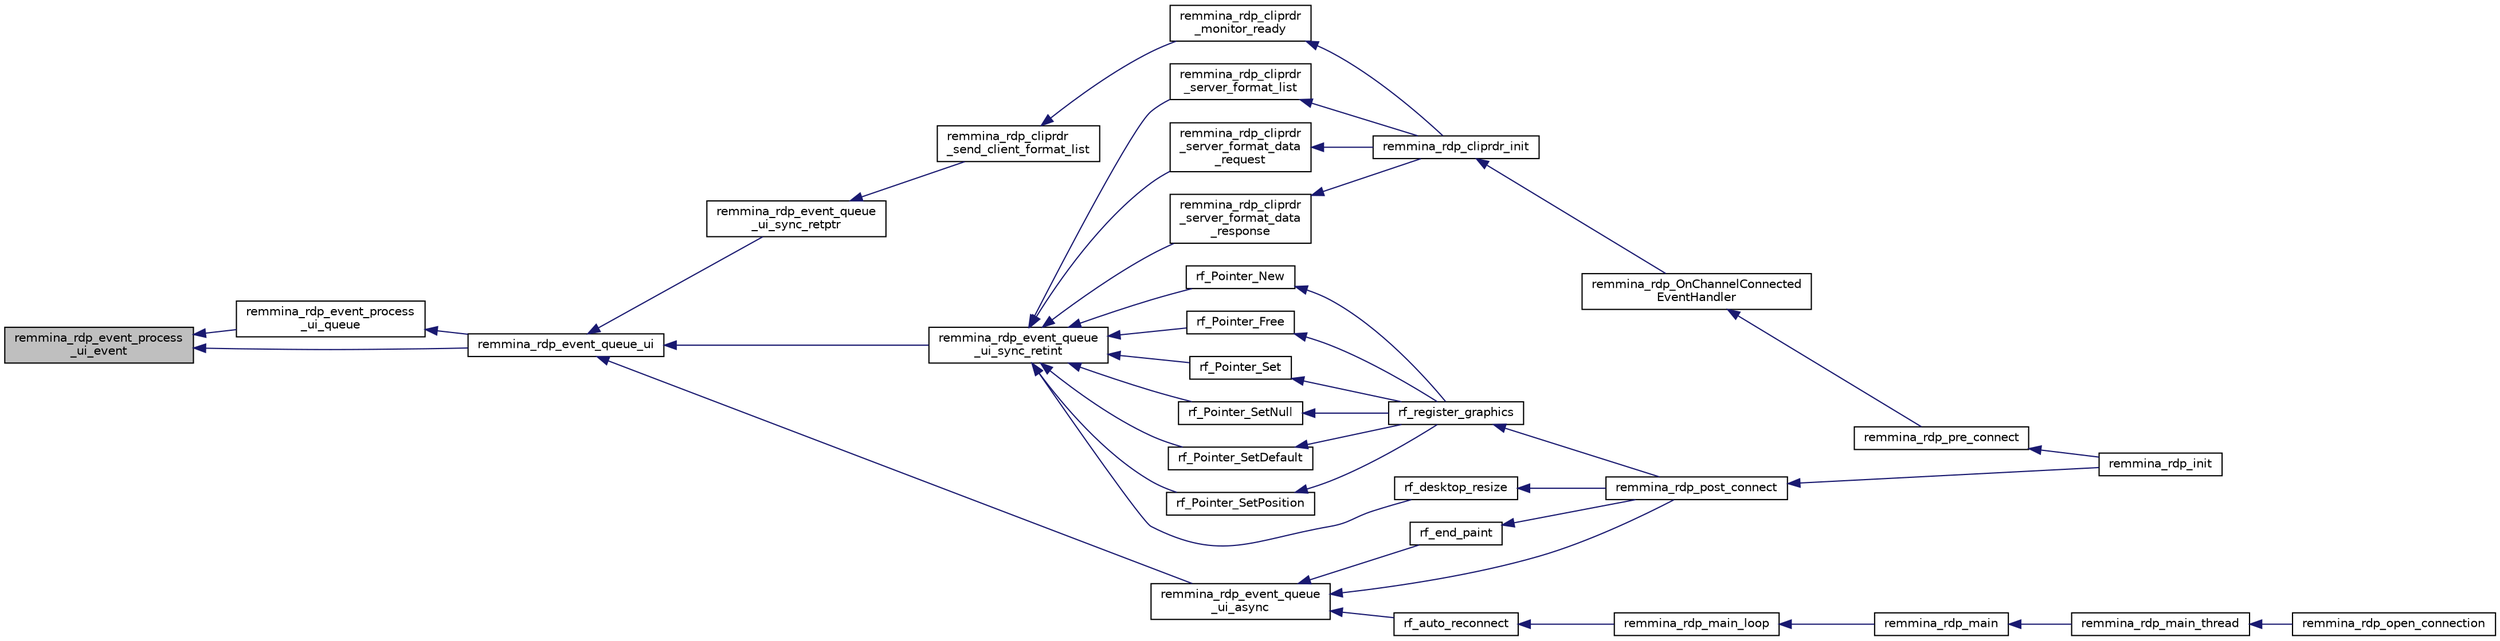 digraph "remmina_rdp_event_process_ui_event"
{
  edge [fontname="Helvetica",fontsize="10",labelfontname="Helvetica",labelfontsize="10"];
  node [fontname="Helvetica",fontsize="10",shape=record];
  rankdir="LR";
  Node403 [label="remmina_rdp_event_process\l_ui_event",height=0.2,width=0.4,color="black", fillcolor="grey75", style="filled", fontcolor="black"];
  Node403 -> Node404 [dir="back",color="midnightblue",fontsize="10",style="solid",fontname="Helvetica"];
  Node404 [label="remmina_rdp_event_process\l_ui_queue",height=0.2,width=0.4,color="black", fillcolor="white", style="filled",URL="$rdp__event_8c.html#abfa1d5d0b0494818fb5e1a549c0acd23"];
  Node404 -> Node405 [dir="back",color="midnightblue",fontsize="10",style="solid",fontname="Helvetica"];
  Node405 [label="remmina_rdp_event_queue_ui",height=0.2,width=0.4,color="black", fillcolor="white", style="filled",URL="$rdp__event_8c.html#a2b91746b782b7782432bd1d23c6a9945"];
  Node405 -> Node406 [dir="back",color="midnightblue",fontsize="10",style="solid",fontname="Helvetica"];
  Node406 [label="remmina_rdp_event_queue\l_ui_async",height=0.2,width=0.4,color="black", fillcolor="white", style="filled",URL="$rdp__event_8h.html#ae445fd0a84c7c9414a177a69c86cf325"];
  Node406 -> Node407 [dir="back",color="midnightblue",fontsize="10",style="solid",fontname="Helvetica"];
  Node407 [label="rf_auto_reconnect",height=0.2,width=0.4,color="black", fillcolor="white", style="filled",URL="$rdp__plugin_8c.html#a6dc42bd40842f63939e962828c19cfc7"];
  Node407 -> Node408 [dir="back",color="midnightblue",fontsize="10",style="solid",fontname="Helvetica"];
  Node408 [label="remmina_rdp_main_loop",height=0.2,width=0.4,color="black", fillcolor="white", style="filled",URL="$rdp__plugin_8c.html#adb2d2f801618ad1e5ff14b4ebf2a9eb9"];
  Node408 -> Node409 [dir="back",color="midnightblue",fontsize="10",style="solid",fontname="Helvetica"];
  Node409 [label="remmina_rdp_main",height=0.2,width=0.4,color="black", fillcolor="white", style="filled",URL="$rdp__plugin_8c.html#a12e0199d082d510648cb27168486f4e0"];
  Node409 -> Node410 [dir="back",color="midnightblue",fontsize="10",style="solid",fontname="Helvetica"];
  Node410 [label="remmina_rdp_main_thread",height=0.2,width=0.4,color="black", fillcolor="white", style="filled",URL="$rdp__plugin_8c.html#a3b62e33da1cb6cfa69c44f565ad53c54"];
  Node410 -> Node411 [dir="back",color="midnightblue",fontsize="10",style="solid",fontname="Helvetica"];
  Node411 [label="remmina_rdp_open_connection",height=0.2,width=0.4,color="black", fillcolor="white", style="filled",URL="$rdp__plugin_8c.html#a5f88cb338f10185c43bfc7d711dddee5"];
  Node406 -> Node412 [dir="back",color="midnightblue",fontsize="10",style="solid",fontname="Helvetica"];
  Node412 [label="rf_end_paint",height=0.2,width=0.4,color="black", fillcolor="white", style="filled",URL="$rdp__plugin_8c.html#ab5b2b1181588e07e68c083c9539fa84f"];
  Node412 -> Node413 [dir="back",color="midnightblue",fontsize="10",style="solid",fontname="Helvetica"];
  Node413 [label="remmina_rdp_post_connect",height=0.2,width=0.4,color="black", fillcolor="white", style="filled",URL="$rdp__plugin_8c.html#ac8d1ec82167ad20b7634ed545d4badbc"];
  Node413 -> Node414 [dir="back",color="midnightblue",fontsize="10",style="solid",fontname="Helvetica"];
  Node414 [label="remmina_rdp_init",height=0.2,width=0.4,color="black", fillcolor="white", style="filled",URL="$rdp__plugin_8c.html#a6dd204e4f7a63fdcdfb6cd3066cbf309"];
  Node406 -> Node413 [dir="back",color="midnightblue",fontsize="10",style="solid",fontname="Helvetica"];
  Node405 -> Node415 [dir="back",color="midnightblue",fontsize="10",style="solid",fontname="Helvetica"];
  Node415 [label="remmina_rdp_event_queue\l_ui_sync_retint",height=0.2,width=0.4,color="black", fillcolor="white", style="filled",URL="$rdp__event_8h.html#ab5fe43c1b1b77c39f118d2581942eb81"];
  Node415 -> Node416 [dir="back",color="midnightblue",fontsize="10",style="solid",fontname="Helvetica"];
  Node416 [label="remmina_rdp_cliprdr\l_server_format_list",height=0.2,width=0.4,color="black", fillcolor="white", style="filled",URL="$rdp__cliprdr_8c.html#aad8017b7ae0935c5266e7777dae3c3d4"];
  Node416 -> Node417 [dir="back",color="midnightblue",fontsize="10",style="solid",fontname="Helvetica"];
  Node417 [label="remmina_rdp_cliprdr_init",height=0.2,width=0.4,color="black", fillcolor="white", style="filled",URL="$rdp__cliprdr_8h.html#a9425378cc9b2da11eb4b866c8069e4aa"];
  Node417 -> Node418 [dir="back",color="midnightblue",fontsize="10",style="solid",fontname="Helvetica"];
  Node418 [label="remmina_rdp_OnChannelConnected\lEventHandler",height=0.2,width=0.4,color="black", fillcolor="white", style="filled",URL="$rdp__channels_8h.html#a759a6601ddb16301f0f6c39a6e88425a"];
  Node418 -> Node419 [dir="back",color="midnightblue",fontsize="10",style="solid",fontname="Helvetica"];
  Node419 [label="remmina_rdp_pre_connect",height=0.2,width=0.4,color="black", fillcolor="white", style="filled",URL="$rdp__plugin_8c.html#a0bc4113554537fd1a9e4c8bb9201e789"];
  Node419 -> Node414 [dir="back",color="midnightblue",fontsize="10",style="solid",fontname="Helvetica"];
  Node415 -> Node420 [dir="back",color="midnightblue",fontsize="10",style="solid",fontname="Helvetica"];
  Node420 [label="remmina_rdp_cliprdr\l_server_format_data\l_request",height=0.2,width=0.4,color="black", fillcolor="white", style="filled",URL="$rdp__cliprdr_8c.html#a3a346af4c3c92ec71797838ecc69bdae"];
  Node420 -> Node417 [dir="back",color="midnightblue",fontsize="10",style="solid",fontname="Helvetica"];
  Node415 -> Node421 [dir="back",color="midnightblue",fontsize="10",style="solid",fontname="Helvetica"];
  Node421 [label="remmina_rdp_cliprdr\l_server_format_data\l_response",height=0.2,width=0.4,color="black", fillcolor="white", style="filled",URL="$rdp__cliprdr_8c.html#a010f06478881fa1942237c48a4605a23"];
  Node421 -> Node417 [dir="back",color="midnightblue",fontsize="10",style="solid",fontname="Helvetica"];
  Node415 -> Node422 [dir="back",color="midnightblue",fontsize="10",style="solid",fontname="Helvetica"];
  Node422 [label="rf_Pointer_New",height=0.2,width=0.4,color="black", fillcolor="white", style="filled",URL="$rdp__graphics_8c.html#a9fb6fb540ec75254cb763ae974fb5129"];
  Node422 -> Node423 [dir="back",color="midnightblue",fontsize="10",style="solid",fontname="Helvetica"];
  Node423 [label="rf_register_graphics",height=0.2,width=0.4,color="black", fillcolor="white", style="filled",URL="$rdp__graphics_8h.html#a95732c40c35499f3440715b6526279b1"];
  Node423 -> Node413 [dir="back",color="midnightblue",fontsize="10",style="solid",fontname="Helvetica"];
  Node415 -> Node424 [dir="back",color="midnightblue",fontsize="10",style="solid",fontname="Helvetica"];
  Node424 [label="rf_Pointer_Free",height=0.2,width=0.4,color="black", fillcolor="white", style="filled",URL="$rdp__graphics_8c.html#afe709335471a30a29f9c97587d43088f"];
  Node424 -> Node423 [dir="back",color="midnightblue",fontsize="10",style="solid",fontname="Helvetica"];
  Node415 -> Node425 [dir="back",color="midnightblue",fontsize="10",style="solid",fontname="Helvetica"];
  Node425 [label="rf_Pointer_Set",height=0.2,width=0.4,color="black", fillcolor="white", style="filled",URL="$rdp__graphics_8c.html#aee54ac34465e6b70a5a7bbd799e9b747"];
  Node425 -> Node423 [dir="back",color="midnightblue",fontsize="10",style="solid",fontname="Helvetica"];
  Node415 -> Node426 [dir="back",color="midnightblue",fontsize="10",style="solid",fontname="Helvetica"];
  Node426 [label="rf_Pointer_SetNull",height=0.2,width=0.4,color="black", fillcolor="white", style="filled",URL="$rdp__graphics_8c.html#aeb108afe0c6da4dfa5a485137921437a"];
  Node426 -> Node423 [dir="back",color="midnightblue",fontsize="10",style="solid",fontname="Helvetica"];
  Node415 -> Node427 [dir="back",color="midnightblue",fontsize="10",style="solid",fontname="Helvetica"];
  Node427 [label="rf_Pointer_SetDefault",height=0.2,width=0.4,color="black", fillcolor="white", style="filled",URL="$rdp__graphics_8c.html#ac2abd9da136bc6f446c836a3d53ab8b6"];
  Node427 -> Node423 [dir="back",color="midnightblue",fontsize="10",style="solid",fontname="Helvetica"];
  Node415 -> Node428 [dir="back",color="midnightblue",fontsize="10",style="solid",fontname="Helvetica"];
  Node428 [label="rf_Pointer_SetPosition",height=0.2,width=0.4,color="black", fillcolor="white", style="filled",URL="$rdp__graphics_8c.html#a4c2407f4e8db3ae44123066c373b705c"];
  Node428 -> Node423 [dir="back",color="midnightblue",fontsize="10",style="solid",fontname="Helvetica"];
  Node415 -> Node429 [dir="back",color="midnightblue",fontsize="10",style="solid",fontname="Helvetica"];
  Node429 [label="rf_desktop_resize",height=0.2,width=0.4,color="black", fillcolor="white", style="filled",URL="$rdp__plugin_8c.html#a992a905d014d83a8de736ffbd85fe901"];
  Node429 -> Node413 [dir="back",color="midnightblue",fontsize="10",style="solid",fontname="Helvetica"];
  Node405 -> Node430 [dir="back",color="midnightblue",fontsize="10",style="solid",fontname="Helvetica"];
  Node430 [label="remmina_rdp_event_queue\l_ui_sync_retptr",height=0.2,width=0.4,color="black", fillcolor="white", style="filled",URL="$rdp__event_8h.html#adaaf3de8342309cc52668f318a473350"];
  Node430 -> Node431 [dir="back",color="midnightblue",fontsize="10",style="solid",fontname="Helvetica"];
  Node431 [label="remmina_rdp_cliprdr\l_send_client_format_list",height=0.2,width=0.4,color="black", fillcolor="white", style="filled",URL="$rdp__cliprdr_8c.html#a8afec91e9f54fc3a0ea8f25d8349bd8b"];
  Node431 -> Node432 [dir="back",color="midnightblue",fontsize="10",style="solid",fontname="Helvetica"];
  Node432 [label="remmina_rdp_cliprdr\l_monitor_ready",height=0.2,width=0.4,color="black", fillcolor="white", style="filled",URL="$rdp__cliprdr_8c.html#a5c9890f4354ef9a8dedcf3a371a2a16f"];
  Node432 -> Node417 [dir="back",color="midnightblue",fontsize="10",style="solid",fontname="Helvetica"];
  Node403 -> Node405 [dir="back",color="midnightblue",fontsize="10",style="solid",fontname="Helvetica"];
}
